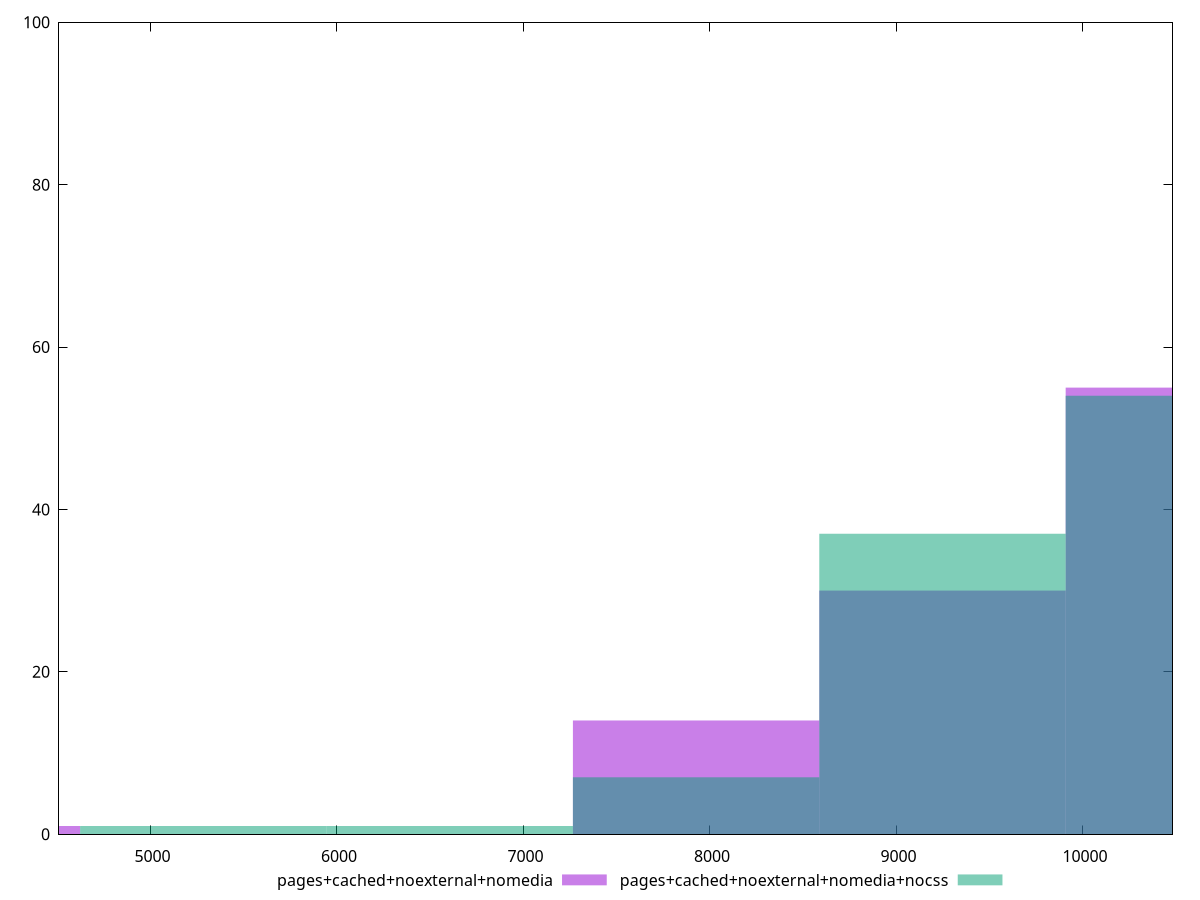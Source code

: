 reset

$pagesCachedNoexternalNomedia <<EOF
10567.704689407445 55
7925.7785170555835 14
9246.741603231514 30
3962.8892585277918 1
EOF

$pagesCachedNoexternalNomediaNocss <<EOF
10567.704689407445 54
5283.852344703722 1
9246.741603231514 37
7925.7785170555835 7
6604.815430879653 1
EOF

set key outside below
set boxwidth 1320.9630861759306
set xrange [4510:10480]
set yrange [0:100]
set trange [0:100]
set style fill transparent solid 0.5 noborder
set terminal svg size 640, 500 enhanced background rgb 'white'
set output "reprap/uses-text-compression/comparison/histogram/3_vs_4.svg"

plot $pagesCachedNoexternalNomedia title "pages+cached+noexternal+nomedia" with boxes, \
     $pagesCachedNoexternalNomediaNocss title "pages+cached+noexternal+nomedia+nocss" with boxes

reset
